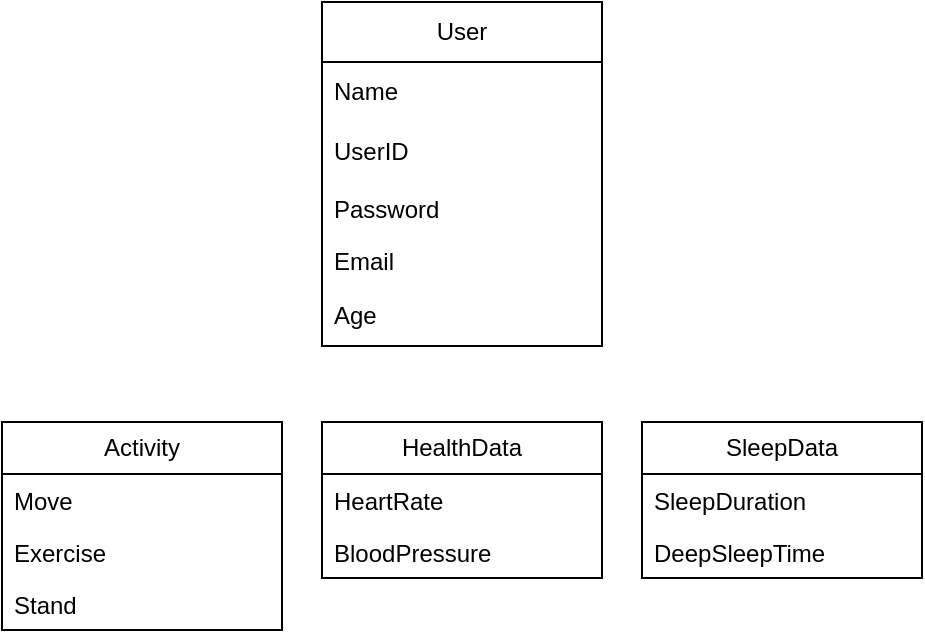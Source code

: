 <mxfile version="24.7.17">
  <diagram name="Page-1" id="NK3gaKlPLofOt02yHt58">
    <mxGraphModel dx="1034" dy="539" grid="1" gridSize="10" guides="1" tooltips="1" connect="1" arrows="1" fold="1" page="1" pageScale="1" pageWidth="827" pageHeight="1169" math="0" shadow="0">
      <root>
        <mxCell id="0" />
        <mxCell id="1" parent="0" />
        <mxCell id="WFmSkY8YknKbxZvXbjkp-1" value="User" style="swimlane;fontStyle=0;childLayout=stackLayout;horizontal=1;startSize=30;horizontalStack=0;resizeParent=1;resizeParentMax=0;resizeLast=0;collapsible=1;marginBottom=0;whiteSpace=wrap;html=1;" vertex="1" parent="1">
          <mxGeometry x="160" y="150" width="140" height="172" as="geometry" />
        </mxCell>
        <mxCell id="WFmSkY8YknKbxZvXbjkp-3" value="Name" style="text;strokeColor=none;fillColor=none;align=left;verticalAlign=middle;spacingLeft=4;spacingRight=4;overflow=hidden;points=[[0,0.5],[1,0.5]];portConstraint=eastwest;rotatable=0;whiteSpace=wrap;html=1;" vertex="1" parent="WFmSkY8YknKbxZvXbjkp-1">
          <mxGeometry y="30" width="140" height="30" as="geometry" />
        </mxCell>
        <mxCell id="WFmSkY8YknKbxZvXbjkp-2" value="UserID" style="text;strokeColor=none;fillColor=none;align=left;verticalAlign=middle;spacingLeft=4;spacingRight=4;overflow=hidden;points=[[0,0.5],[1,0.5]];portConstraint=eastwest;rotatable=0;whiteSpace=wrap;html=1;" vertex="1" parent="WFmSkY8YknKbxZvXbjkp-1">
          <mxGeometry y="60" width="140" height="30" as="geometry" />
        </mxCell>
        <mxCell id="WFmSkY8YknKbxZvXbjkp-6" value="Password" style="text;strokeColor=none;fillColor=none;align=left;verticalAlign=top;spacingLeft=4;spacingRight=4;overflow=hidden;rotatable=0;points=[[0,0.5],[1,0.5]];portConstraint=eastwest;whiteSpace=wrap;html=1;" vertex="1" parent="WFmSkY8YknKbxZvXbjkp-1">
          <mxGeometry y="90" width="140" height="26" as="geometry" />
        </mxCell>
        <mxCell id="WFmSkY8YknKbxZvXbjkp-5" value="Email&lt;div&gt;&lt;br&gt;&lt;/div&gt;" style="text;strokeColor=none;fillColor=none;align=left;verticalAlign=top;spacingLeft=4;spacingRight=4;overflow=hidden;rotatable=0;points=[[0,0.5],[1,0.5]];portConstraint=eastwest;whiteSpace=wrap;html=1;" vertex="1" parent="WFmSkY8YknKbxZvXbjkp-1">
          <mxGeometry y="116" width="140" height="26" as="geometry" />
        </mxCell>
        <mxCell id="WFmSkY8YknKbxZvXbjkp-4" value="Age" style="text;strokeColor=none;fillColor=none;align=left;verticalAlign=middle;spacingLeft=4;spacingRight=4;overflow=hidden;points=[[0,0.5],[1,0.5]];portConstraint=eastwest;rotatable=0;whiteSpace=wrap;html=1;" vertex="1" parent="WFmSkY8YknKbxZvXbjkp-1">
          <mxGeometry y="142" width="140" height="30" as="geometry" />
        </mxCell>
        <mxCell id="WFmSkY8YknKbxZvXbjkp-7" value="SleepData" style="swimlane;fontStyle=0;childLayout=stackLayout;horizontal=1;startSize=26;fillColor=none;horizontalStack=0;resizeParent=1;resizeParentMax=0;resizeLast=0;collapsible=1;marginBottom=0;whiteSpace=wrap;html=1;" vertex="1" parent="1">
          <mxGeometry x="320" y="360" width="140" height="78" as="geometry" />
        </mxCell>
        <mxCell id="WFmSkY8YknKbxZvXbjkp-8" value="SleepDuration" style="text;strokeColor=none;fillColor=none;align=left;verticalAlign=top;spacingLeft=4;spacingRight=4;overflow=hidden;rotatable=0;points=[[0,0.5],[1,0.5]];portConstraint=eastwest;whiteSpace=wrap;html=1;" vertex="1" parent="WFmSkY8YknKbxZvXbjkp-7">
          <mxGeometry y="26" width="140" height="26" as="geometry" />
        </mxCell>
        <mxCell id="WFmSkY8YknKbxZvXbjkp-9" value="DeepSleepTime&lt;div&gt;&lt;br&gt;&lt;/div&gt;" style="text;strokeColor=none;fillColor=none;align=left;verticalAlign=top;spacingLeft=4;spacingRight=4;overflow=hidden;rotatable=0;points=[[0,0.5],[1,0.5]];portConstraint=eastwest;whiteSpace=wrap;html=1;" vertex="1" parent="WFmSkY8YknKbxZvXbjkp-7">
          <mxGeometry y="52" width="140" height="26" as="geometry" />
        </mxCell>
        <mxCell id="WFmSkY8YknKbxZvXbjkp-12" value="HealthData" style="swimlane;fontStyle=0;childLayout=stackLayout;horizontal=1;startSize=26;fillColor=none;horizontalStack=0;resizeParent=1;resizeParentMax=0;resizeLast=0;collapsible=1;marginBottom=0;whiteSpace=wrap;html=1;" vertex="1" parent="1">
          <mxGeometry x="160" y="360" width="140" height="78" as="geometry" />
        </mxCell>
        <mxCell id="WFmSkY8YknKbxZvXbjkp-13" value="HeartRate" style="text;strokeColor=none;fillColor=none;align=left;verticalAlign=top;spacingLeft=4;spacingRight=4;overflow=hidden;rotatable=0;points=[[0,0.5],[1,0.5]];portConstraint=eastwest;whiteSpace=wrap;html=1;" vertex="1" parent="WFmSkY8YknKbxZvXbjkp-12">
          <mxGeometry y="26" width="140" height="26" as="geometry" />
        </mxCell>
        <mxCell id="WFmSkY8YknKbxZvXbjkp-14" value="BloodPressure" style="text;strokeColor=none;fillColor=none;align=left;verticalAlign=top;spacingLeft=4;spacingRight=4;overflow=hidden;rotatable=0;points=[[0,0.5],[1,0.5]];portConstraint=eastwest;whiteSpace=wrap;html=1;" vertex="1" parent="WFmSkY8YknKbxZvXbjkp-12">
          <mxGeometry y="52" width="140" height="26" as="geometry" />
        </mxCell>
        <mxCell id="WFmSkY8YknKbxZvXbjkp-15" value="Activity" style="swimlane;fontStyle=0;childLayout=stackLayout;horizontal=1;startSize=26;fillColor=none;horizontalStack=0;resizeParent=1;resizeParentMax=0;resizeLast=0;collapsible=1;marginBottom=0;whiteSpace=wrap;html=1;" vertex="1" parent="1">
          <mxGeometry y="360" width="140" height="104" as="geometry" />
        </mxCell>
        <mxCell id="WFmSkY8YknKbxZvXbjkp-16" value="Move" style="text;strokeColor=none;fillColor=none;align=left;verticalAlign=top;spacingLeft=4;spacingRight=4;overflow=hidden;rotatable=0;points=[[0,0.5],[1,0.5]];portConstraint=eastwest;whiteSpace=wrap;html=1;" vertex="1" parent="WFmSkY8YknKbxZvXbjkp-15">
          <mxGeometry y="26" width="140" height="26" as="geometry" />
        </mxCell>
        <mxCell id="WFmSkY8YknKbxZvXbjkp-18" value="Exercise" style="text;strokeColor=none;fillColor=none;align=left;verticalAlign=top;spacingLeft=4;spacingRight=4;overflow=hidden;rotatable=0;points=[[0,0.5],[1,0.5]];portConstraint=eastwest;whiteSpace=wrap;html=1;" vertex="1" parent="WFmSkY8YknKbxZvXbjkp-15">
          <mxGeometry y="52" width="140" height="26" as="geometry" />
        </mxCell>
        <mxCell id="WFmSkY8YknKbxZvXbjkp-17" value="Stand" style="text;strokeColor=none;fillColor=none;align=left;verticalAlign=top;spacingLeft=4;spacingRight=4;overflow=hidden;rotatable=0;points=[[0,0.5],[1,0.5]];portConstraint=eastwest;whiteSpace=wrap;html=1;" vertex="1" parent="WFmSkY8YknKbxZvXbjkp-15">
          <mxGeometry y="78" width="140" height="26" as="geometry" />
        </mxCell>
      </root>
    </mxGraphModel>
  </diagram>
</mxfile>
